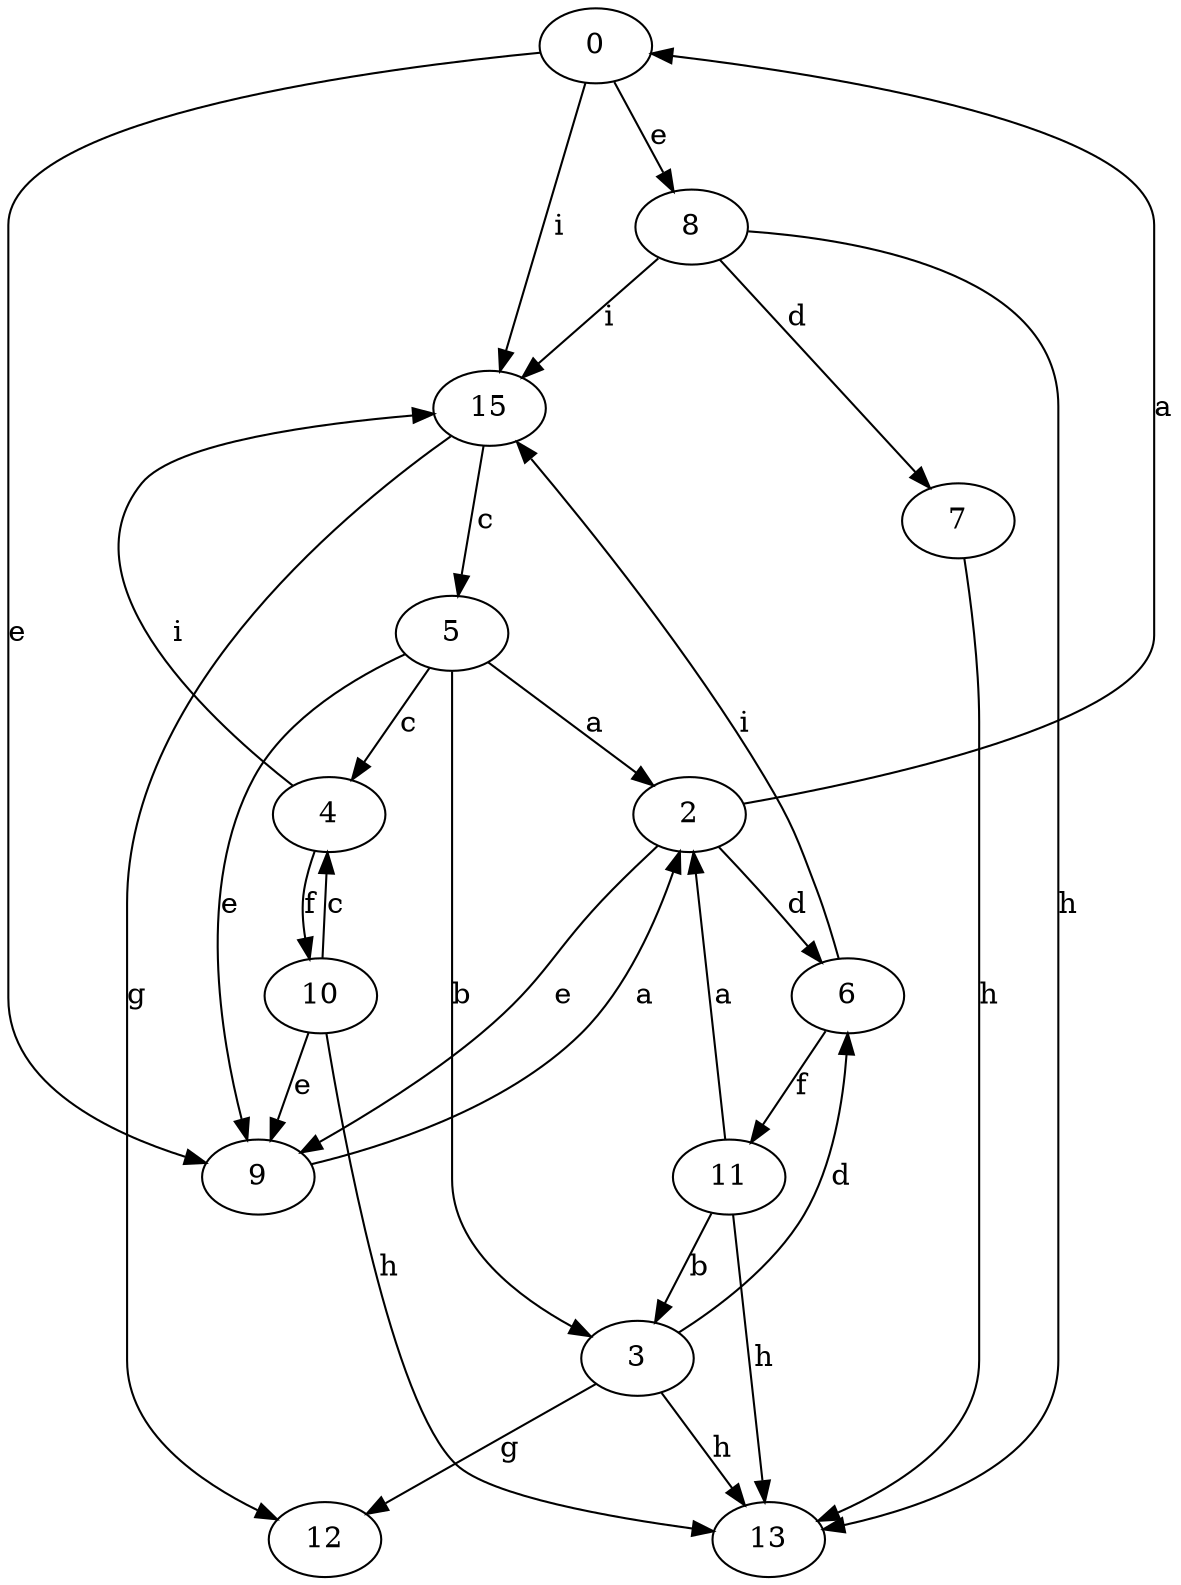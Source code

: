 strict digraph  {
0;
2;
3;
4;
5;
6;
7;
8;
9;
10;
11;
12;
13;
15;
0 -> 8  [label=e];
0 -> 9  [label=e];
0 -> 15  [label=i];
2 -> 0  [label=a];
2 -> 6  [label=d];
2 -> 9  [label=e];
3 -> 6  [label=d];
3 -> 12  [label=g];
3 -> 13  [label=h];
4 -> 10  [label=f];
4 -> 15  [label=i];
5 -> 2  [label=a];
5 -> 3  [label=b];
5 -> 4  [label=c];
5 -> 9  [label=e];
6 -> 11  [label=f];
6 -> 15  [label=i];
7 -> 13  [label=h];
8 -> 7  [label=d];
8 -> 13  [label=h];
8 -> 15  [label=i];
9 -> 2  [label=a];
10 -> 4  [label=c];
10 -> 9  [label=e];
10 -> 13  [label=h];
11 -> 2  [label=a];
11 -> 3  [label=b];
11 -> 13  [label=h];
15 -> 5  [label=c];
15 -> 12  [label=g];
}
